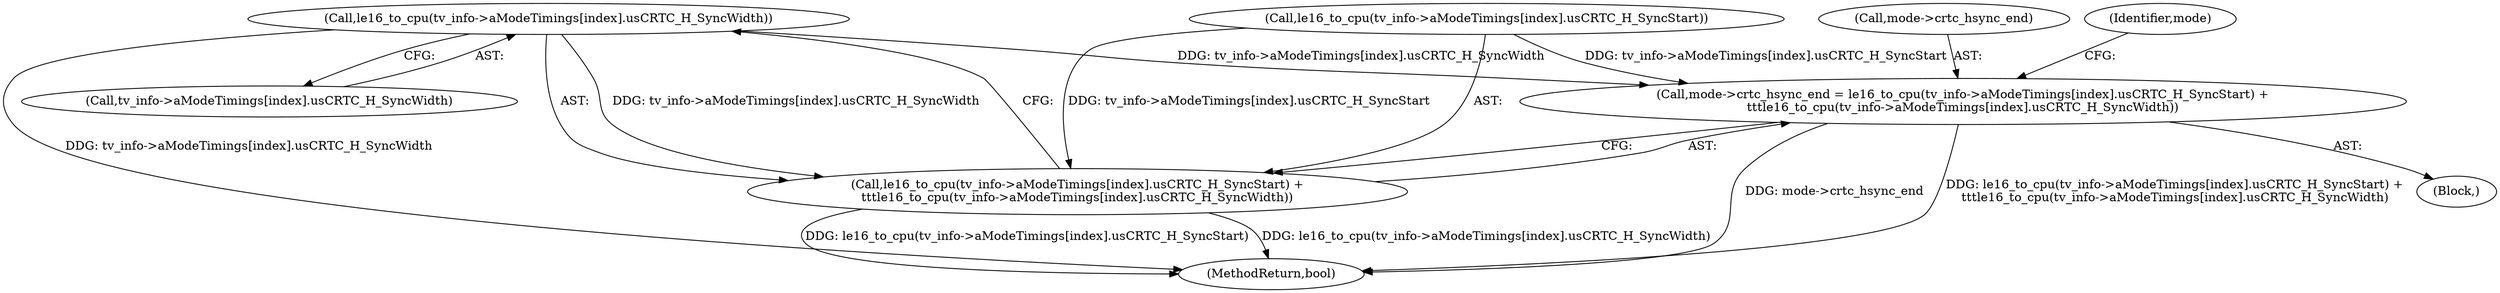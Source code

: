 digraph "0_linux_0031c41be5c529f8329e327b63cde92ba1284842@array" {
"1000212" [label="(Call,le16_to_cpu(tv_info->aModeTimings[index].usCRTC_H_SyncWidth))"];
"1000199" [label="(Call,mode->crtc_hsync_end = le16_to_cpu(tv_info->aModeTimings[index].usCRTC_H_SyncStart) +\n\t\t\tle16_to_cpu(tv_info->aModeTimings[index].usCRTC_H_SyncWidth))"];
"1000203" [label="(Call,le16_to_cpu(tv_info->aModeTimings[index].usCRTC_H_SyncStart) +\n\t\t\tle16_to_cpu(tv_info->aModeTimings[index].usCRTC_H_SyncWidth))"];
"1000203" [label="(Call,le16_to_cpu(tv_info->aModeTimings[index].usCRTC_H_SyncStart) +\n\t\t\tle16_to_cpu(tv_info->aModeTimings[index].usCRTC_H_SyncWidth))"];
"1000144" [label="(Block,)"];
"1000200" [label="(Call,mode->crtc_hsync_end)"];
"1000558" [label="(MethodReturn,bool)"];
"1000212" [label="(Call,le16_to_cpu(tv_info->aModeTimings[index].usCRTC_H_SyncWidth))"];
"1000213" [label="(Call,tv_info->aModeTimings[index].usCRTC_H_SyncWidth)"];
"1000222" [label="(Identifier,mode)"];
"1000204" [label="(Call,le16_to_cpu(tv_info->aModeTimings[index].usCRTC_H_SyncStart))"];
"1000199" [label="(Call,mode->crtc_hsync_end = le16_to_cpu(tv_info->aModeTimings[index].usCRTC_H_SyncStart) +\n\t\t\tle16_to_cpu(tv_info->aModeTimings[index].usCRTC_H_SyncWidth))"];
"1000212" -> "1000203"  [label="AST: "];
"1000212" -> "1000213"  [label="CFG: "];
"1000213" -> "1000212"  [label="AST: "];
"1000203" -> "1000212"  [label="CFG: "];
"1000212" -> "1000558"  [label="DDG: tv_info->aModeTimings[index].usCRTC_H_SyncWidth"];
"1000212" -> "1000199"  [label="DDG: tv_info->aModeTimings[index].usCRTC_H_SyncWidth"];
"1000212" -> "1000203"  [label="DDG: tv_info->aModeTimings[index].usCRTC_H_SyncWidth"];
"1000199" -> "1000144"  [label="AST: "];
"1000199" -> "1000203"  [label="CFG: "];
"1000200" -> "1000199"  [label="AST: "];
"1000203" -> "1000199"  [label="AST: "];
"1000222" -> "1000199"  [label="CFG: "];
"1000199" -> "1000558"  [label="DDG: mode->crtc_hsync_end"];
"1000199" -> "1000558"  [label="DDG: le16_to_cpu(tv_info->aModeTimings[index].usCRTC_H_SyncStart) +\n\t\t\tle16_to_cpu(tv_info->aModeTimings[index].usCRTC_H_SyncWidth)"];
"1000204" -> "1000199"  [label="DDG: tv_info->aModeTimings[index].usCRTC_H_SyncStart"];
"1000204" -> "1000203"  [label="AST: "];
"1000203" -> "1000558"  [label="DDG: le16_to_cpu(tv_info->aModeTimings[index].usCRTC_H_SyncWidth)"];
"1000203" -> "1000558"  [label="DDG: le16_to_cpu(tv_info->aModeTimings[index].usCRTC_H_SyncStart)"];
"1000204" -> "1000203"  [label="DDG: tv_info->aModeTimings[index].usCRTC_H_SyncStart"];
}
